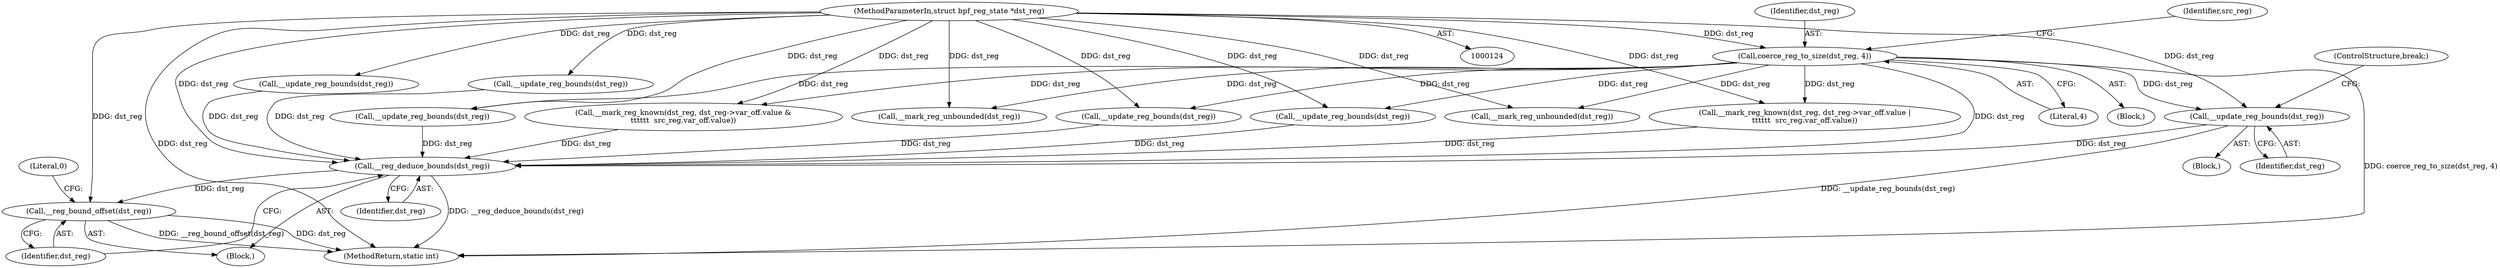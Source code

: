 digraph "0_linux_0c17d1d2c61936401f4702e1846e2c19b200f958@API" {
"1000536" [label="(Call,__update_reg_bounds(dst_reg))"];
"1000156" [label="(Call,coerce_reg_to_size(dst_reg, 4))"];
"1000127" [label="(MethodParameterIn,struct bpf_reg_state *dst_reg)"];
"1000765" [label="(Call,__reg_deduce_bounds(dst_reg))"];
"1000767" [label="(Call,__reg_bound_offset(dst_reg))"];
"1000403" [label="(Call,__update_reg_bounds(dst_reg))"];
"1000385" [label="(Call,__mark_reg_unbounded(dst_reg))"];
"1000129" [label="(Block,)"];
"1000158" [label="(Literal,4)"];
"1000161" [label="(Identifier,src_reg)"];
"1000699" [label="(Call,__update_reg_bounds(dst_reg))"];
"1000631" [label="(Call,__update_reg_bounds(dst_reg))"];
"1000538" [label="(ControlStructure,break;)"];
"1000545" [label="(Call,__mark_reg_known(dst_reg, dst_reg->var_off.value |\n\t\t\t\t\t\t  src_reg.var_off.value))"];
"1000387" [label="(Call,__update_reg_bounds(dst_reg))"];
"1000537" [label="(Identifier,dst_reg)"];
"1000767" [label="(Call,__reg_bound_offset(dst_reg))"];
"1000768" [label="(Identifier,dst_reg)"];
"1000156" [label="(Call,coerce_reg_to_size(dst_reg, 4))"];
"1000157" [label="(Identifier,dst_reg)"];
"1000401" [label="(Call,__mark_reg_unbounded(dst_reg))"];
"1000155" [label="(Block,)"];
"1000536" [label="(Call,__update_reg_bounds(dst_reg))"];
"1000771" [label="(MethodReturn,static int)"];
"1000754" [label="(Call,__update_reg_bounds(dst_reg))"];
"1000456" [label="(Call,__mark_reg_known(dst_reg, dst_reg->var_off.value &\n\t\t\t\t\t\t  src_reg.var_off.value))"];
"1000127" [label="(MethodParameterIn,struct bpf_reg_state *dst_reg)"];
"1000765" [label="(Call,__reg_deduce_bounds(dst_reg))"];
"1000197" [label="(Block,)"];
"1000770" [label="(Literal,0)"];
"1000766" [label="(Identifier,dst_reg)"];
"1000536" -> "1000197"  [label="AST: "];
"1000536" -> "1000537"  [label="CFG: "];
"1000537" -> "1000536"  [label="AST: "];
"1000538" -> "1000536"  [label="CFG: "];
"1000536" -> "1000771"  [label="DDG: __update_reg_bounds(dst_reg)"];
"1000156" -> "1000536"  [label="DDG: dst_reg"];
"1000127" -> "1000536"  [label="DDG: dst_reg"];
"1000536" -> "1000765"  [label="DDG: dst_reg"];
"1000156" -> "1000155"  [label="AST: "];
"1000156" -> "1000158"  [label="CFG: "];
"1000157" -> "1000156"  [label="AST: "];
"1000158" -> "1000156"  [label="AST: "];
"1000161" -> "1000156"  [label="CFG: "];
"1000156" -> "1000771"  [label="DDG: coerce_reg_to_size(dst_reg, 4)"];
"1000127" -> "1000156"  [label="DDG: dst_reg"];
"1000156" -> "1000385"  [label="DDG: dst_reg"];
"1000156" -> "1000401"  [label="DDG: dst_reg"];
"1000156" -> "1000456"  [label="DDG: dst_reg"];
"1000156" -> "1000545"  [label="DDG: dst_reg"];
"1000156" -> "1000631"  [label="DDG: dst_reg"];
"1000156" -> "1000699"  [label="DDG: dst_reg"];
"1000156" -> "1000754"  [label="DDG: dst_reg"];
"1000156" -> "1000765"  [label="DDG: dst_reg"];
"1000127" -> "1000124"  [label="AST: "];
"1000127" -> "1000771"  [label="DDG: dst_reg"];
"1000127" -> "1000385"  [label="DDG: dst_reg"];
"1000127" -> "1000387"  [label="DDG: dst_reg"];
"1000127" -> "1000401"  [label="DDG: dst_reg"];
"1000127" -> "1000403"  [label="DDG: dst_reg"];
"1000127" -> "1000456"  [label="DDG: dst_reg"];
"1000127" -> "1000545"  [label="DDG: dst_reg"];
"1000127" -> "1000631"  [label="DDG: dst_reg"];
"1000127" -> "1000699"  [label="DDG: dst_reg"];
"1000127" -> "1000754"  [label="DDG: dst_reg"];
"1000127" -> "1000765"  [label="DDG: dst_reg"];
"1000127" -> "1000767"  [label="DDG: dst_reg"];
"1000765" -> "1000129"  [label="AST: "];
"1000765" -> "1000766"  [label="CFG: "];
"1000766" -> "1000765"  [label="AST: "];
"1000768" -> "1000765"  [label="CFG: "];
"1000765" -> "1000771"  [label="DDG: __reg_deduce_bounds(dst_reg)"];
"1000699" -> "1000765"  [label="DDG: dst_reg"];
"1000403" -> "1000765"  [label="DDG: dst_reg"];
"1000545" -> "1000765"  [label="DDG: dst_reg"];
"1000754" -> "1000765"  [label="DDG: dst_reg"];
"1000387" -> "1000765"  [label="DDG: dst_reg"];
"1000456" -> "1000765"  [label="DDG: dst_reg"];
"1000631" -> "1000765"  [label="DDG: dst_reg"];
"1000765" -> "1000767"  [label="DDG: dst_reg"];
"1000767" -> "1000129"  [label="AST: "];
"1000767" -> "1000768"  [label="CFG: "];
"1000768" -> "1000767"  [label="AST: "];
"1000770" -> "1000767"  [label="CFG: "];
"1000767" -> "1000771"  [label="DDG: __reg_bound_offset(dst_reg)"];
"1000767" -> "1000771"  [label="DDG: dst_reg"];
}
